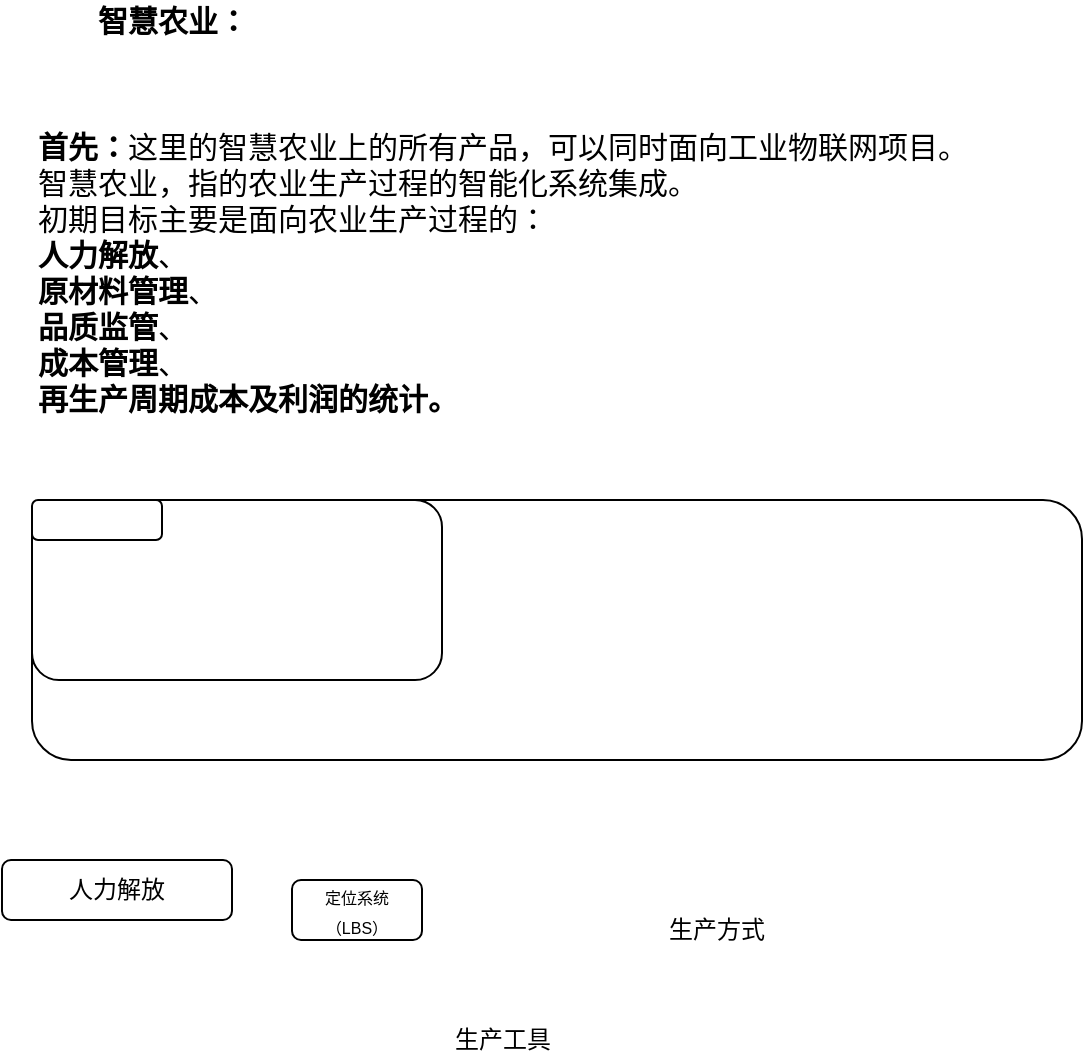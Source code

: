<mxfile version="13.2.4" type="github">
  <diagram id="H-AtYfi4JVQoRXPYKVEc" name="第 1 页">
    <mxGraphModel dx="1422" dy="772" grid="1" gridSize="10" guides="1" tooltips="1" connect="1" arrows="1" fold="1" page="1" pageScale="1" pageWidth="827" pageHeight="1169" math="0" shadow="0">
      <root>
        <mxCell id="0" />
        <mxCell id="1" parent="0" />
        <mxCell id="hXZyT1r0rJxnU-BGcbAH-1" value="" style="rounded=1;whiteSpace=wrap;html=1;" vertex="1" parent="1">
          <mxGeometry x="55" y="280" width="525" height="130" as="geometry" />
        </mxCell>
        <mxCell id="hXZyT1r0rJxnU-BGcbAH-2" value="&lt;div style=&quot;text-align: left&quot;&gt;&lt;b&gt;智慧农业：&lt;/b&gt;&lt;/div&gt;" style="text;html=1;align=center;verticalAlign=middle;resizable=0;points=[];autosize=1;fontSize=15;" vertex="1" parent="1">
          <mxGeometry x="80" y="30" width="90" height="20" as="geometry" />
        </mxCell>
        <mxCell id="hXZyT1r0rJxnU-BGcbAH-3" value="&lt;div style=&quot;text-align: left&quot;&gt;&lt;b style=&quot;font-size: 15px&quot;&gt;首先：&lt;/b&gt;&lt;span style=&quot;font-size: 15px&quot;&gt;这里的智慧农业上的所有产品，可以同时面向工业物联网项目。&lt;/span&gt;&lt;/div&gt;&lt;span style=&quot;font-size: 15px&quot;&gt;&lt;div style=&quot;text-align: left&quot;&gt;智慧农业，指的农业生产过程的智能化系统集成。&lt;/div&gt;&lt;div style=&quot;text-align: left&quot;&gt;初期目标主要是面向农业生产过程的：&lt;/div&gt;&lt;div style=&quot;text-align: left&quot;&gt;&lt;b&gt;人力解放&lt;/b&gt;、&lt;/div&gt;&lt;div style=&quot;text-align: left&quot;&gt;&lt;b&gt;原材料管理&lt;/b&gt;、&lt;/div&gt;&lt;div style=&quot;text-align: left&quot;&gt;&lt;b&gt;品质监管&lt;/b&gt;、&lt;/div&gt;&lt;div style=&quot;text-align: left&quot;&gt;&lt;b&gt;成本管理&lt;/b&gt;、&lt;/div&gt;&lt;div style=&quot;text-align: left&quot;&gt;&lt;b&gt;再生产周期成本及利润的统计。&lt;/b&gt;&lt;/div&gt;&lt;div style=&quot;text-align: left&quot;&gt;&lt;span&gt;&lt;br&gt;&lt;/span&gt;&lt;/div&gt;&lt;/span&gt;" style="text;html=1;align=center;verticalAlign=middle;resizable=0;points=[];autosize=1;" vertex="1" parent="1">
          <mxGeometry x="50" y="110" width="480" height="130" as="geometry" />
        </mxCell>
        <mxCell id="hXZyT1r0rJxnU-BGcbAH-4" value="人力解放" style="rounded=1;whiteSpace=wrap;html=1;" vertex="1" parent="1">
          <mxGeometry x="40" y="460" width="115" height="30" as="geometry" />
        </mxCell>
        <mxCell id="hXZyT1r0rJxnU-BGcbAH-6" value="" style="rounded=1;whiteSpace=wrap;html=1;" vertex="1" parent="1">
          <mxGeometry x="55" y="280" width="205" height="90" as="geometry" />
        </mxCell>
        <mxCell id="hXZyT1r0rJxnU-BGcbAH-5" value="" style="rounded=1;whiteSpace=wrap;html=1;" vertex="1" parent="1">
          <mxGeometry x="55" y="280" width="65" height="20" as="geometry" />
        </mxCell>
        <mxCell id="hXZyT1r0rJxnU-BGcbAH-7" value="生产工具" style="text;html=1;align=center;verticalAlign=middle;resizable=0;points=[];autosize=1;" vertex="1" parent="1">
          <mxGeometry x="260" y="540" width="60" height="20" as="geometry" />
        </mxCell>
        <mxCell id="hXZyT1r0rJxnU-BGcbAH-8" value="生产方式" style="text;html=1;align=center;verticalAlign=middle;resizable=0;points=[];autosize=1;" vertex="1" parent="1">
          <mxGeometry x="367" y="485" width="60" height="20" as="geometry" />
        </mxCell>
        <mxCell id="hXZyT1r0rJxnU-BGcbAH-9" value="&lt;span style=&quot;font-size: 8px&quot;&gt;定位系统&lt;/span&gt;&lt;br style=&quot;font-size: 8px&quot;&gt;&lt;span style=&quot;font-size: 8px&quot;&gt;（LBS）&lt;/span&gt;" style="rounded=1;whiteSpace=wrap;html=1;" vertex="1" parent="1">
          <mxGeometry x="185" y="470" width="65" height="30" as="geometry" />
        </mxCell>
      </root>
    </mxGraphModel>
  </diagram>
</mxfile>
